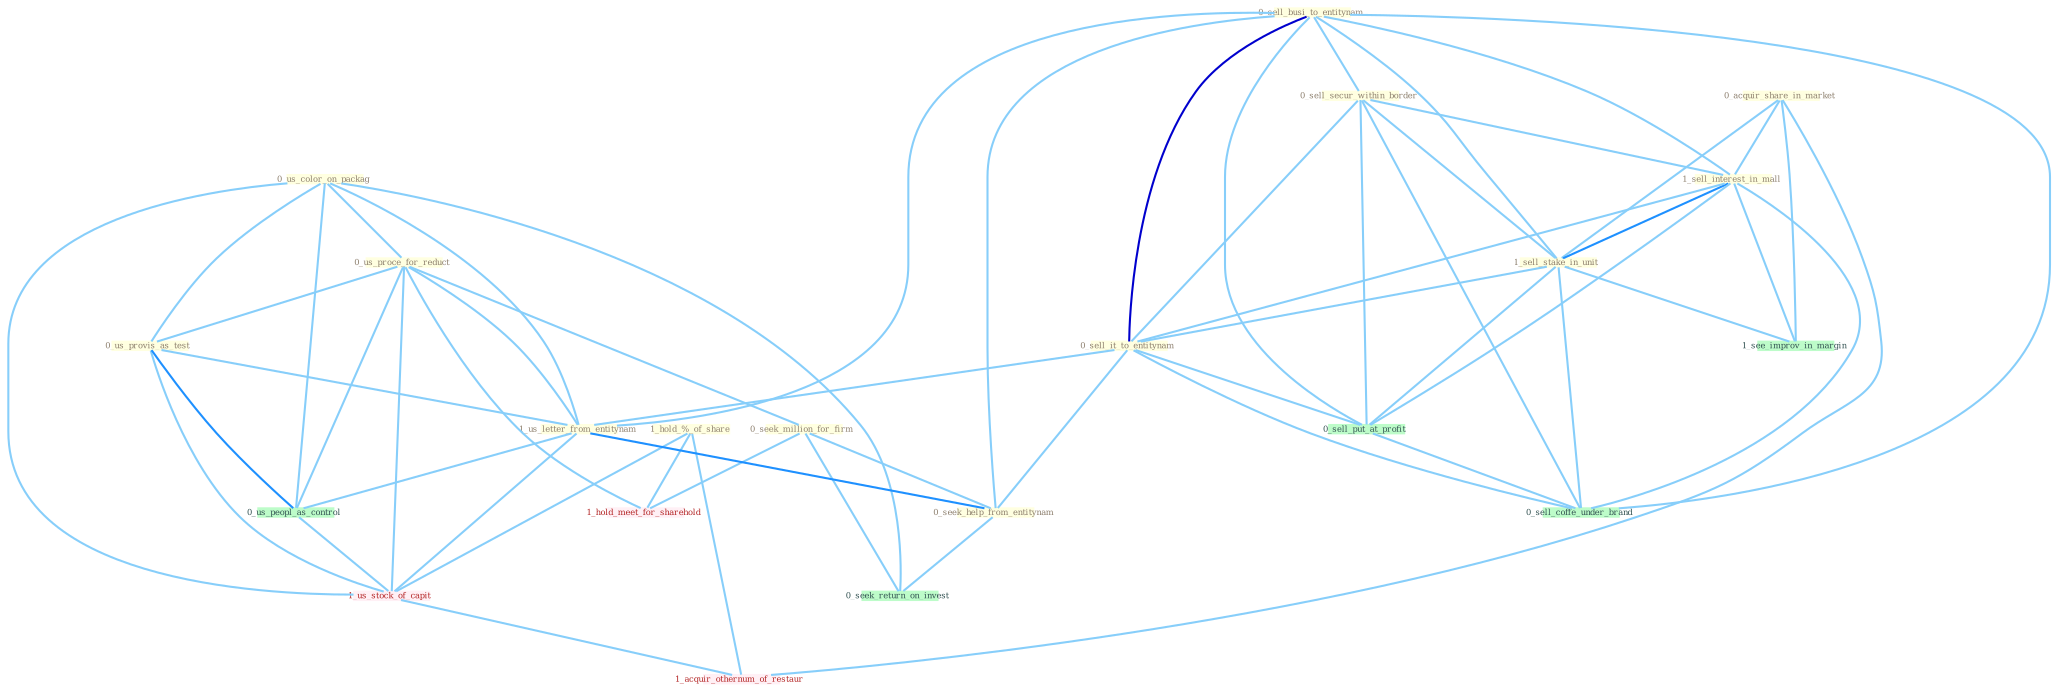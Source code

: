 Graph G{ 
    node
    [shape=polygon,style=filled,width=.5,height=.06,color="#BDFCC9",fixedsize=true,fontsize=4,
    fontcolor="#2f4f4f"];
    {node
    [color="#ffffe0", fontcolor="#8b7d6b"] "0_us_color_on_packag " "0_acquir_share_in_market " "0_us_proce_for_reduct " "0_us_provis_as_test " "1_hold_%_of_share " "0_sell_busi_to_entitynam " "0_sell_secur_within_border " "1_sell_interest_in_mall " "1_sell_stake_in_unit " "0_seek_million_for_firm " "0_sell_it_to_entitynam " "1_us_letter_from_entitynam " "0_seek_help_from_entitynam "}
{node [color="#fff0f5", fontcolor="#b22222"] "1_us_stock_of_capit " "1_hold_meet_for_sharehold " "1_acquir_othernum_of_restaur "}
edge [color="#B0E2FF"];

	"0_us_color_on_packag " -- "0_us_proce_for_reduct " [w="1", color="#87cefa" ];
	"0_us_color_on_packag " -- "0_us_provis_as_test " [w="1", color="#87cefa" ];
	"0_us_color_on_packag " -- "1_us_letter_from_entitynam " [w="1", color="#87cefa" ];
	"0_us_color_on_packag " -- "0_us_peopl_as_control " [w="1", color="#87cefa" ];
	"0_us_color_on_packag " -- "0_seek_return_on_invest " [w="1", color="#87cefa" ];
	"0_us_color_on_packag " -- "1_us_stock_of_capit " [w="1", color="#87cefa" ];
	"0_acquir_share_in_market " -- "1_sell_interest_in_mall " [w="1", color="#87cefa" ];
	"0_acquir_share_in_market " -- "1_sell_stake_in_unit " [w="1", color="#87cefa" ];
	"0_acquir_share_in_market " -- "1_see_improv_in_margin " [w="1", color="#87cefa" ];
	"0_acquir_share_in_market " -- "1_acquir_othernum_of_restaur " [w="1", color="#87cefa" ];
	"0_us_proce_for_reduct " -- "0_us_provis_as_test " [w="1", color="#87cefa" ];
	"0_us_proce_for_reduct " -- "0_seek_million_for_firm " [w="1", color="#87cefa" ];
	"0_us_proce_for_reduct " -- "1_us_letter_from_entitynam " [w="1", color="#87cefa" ];
	"0_us_proce_for_reduct " -- "0_us_peopl_as_control " [w="1", color="#87cefa" ];
	"0_us_proce_for_reduct " -- "1_us_stock_of_capit " [w="1", color="#87cefa" ];
	"0_us_proce_for_reduct " -- "1_hold_meet_for_sharehold " [w="1", color="#87cefa" ];
	"0_us_provis_as_test " -- "1_us_letter_from_entitynam " [w="1", color="#87cefa" ];
	"0_us_provis_as_test " -- "0_us_peopl_as_control " [w="2", color="#1e90ff" , len=0.8];
	"0_us_provis_as_test " -- "1_us_stock_of_capit " [w="1", color="#87cefa" ];
	"1_hold_%_of_share " -- "1_us_stock_of_capit " [w="1", color="#87cefa" ];
	"1_hold_%_of_share " -- "1_hold_meet_for_sharehold " [w="1", color="#87cefa" ];
	"1_hold_%_of_share " -- "1_acquir_othernum_of_restaur " [w="1", color="#87cefa" ];
	"0_sell_busi_to_entitynam " -- "0_sell_secur_within_border " [w="1", color="#87cefa" ];
	"0_sell_busi_to_entitynam " -- "1_sell_interest_in_mall " [w="1", color="#87cefa" ];
	"0_sell_busi_to_entitynam " -- "1_sell_stake_in_unit " [w="1", color="#87cefa" ];
	"0_sell_busi_to_entitynam " -- "0_sell_it_to_entitynam " [w="3", color="#0000cd" , len=0.6];
	"0_sell_busi_to_entitynam " -- "1_us_letter_from_entitynam " [w="1", color="#87cefa" ];
	"0_sell_busi_to_entitynam " -- "0_seek_help_from_entitynam " [w="1", color="#87cefa" ];
	"0_sell_busi_to_entitynam " -- "0_sell_put_at_profit " [w="1", color="#87cefa" ];
	"0_sell_busi_to_entitynam " -- "0_sell_coffe_under_brand " [w="1", color="#87cefa" ];
	"0_sell_secur_within_border " -- "1_sell_interest_in_mall " [w="1", color="#87cefa" ];
	"0_sell_secur_within_border " -- "1_sell_stake_in_unit " [w="1", color="#87cefa" ];
	"0_sell_secur_within_border " -- "0_sell_it_to_entitynam " [w="1", color="#87cefa" ];
	"0_sell_secur_within_border " -- "0_sell_put_at_profit " [w="1", color="#87cefa" ];
	"0_sell_secur_within_border " -- "0_sell_coffe_under_brand " [w="1", color="#87cefa" ];
	"1_sell_interest_in_mall " -- "1_sell_stake_in_unit " [w="2", color="#1e90ff" , len=0.8];
	"1_sell_interest_in_mall " -- "0_sell_it_to_entitynam " [w="1", color="#87cefa" ];
	"1_sell_interest_in_mall " -- "0_sell_put_at_profit " [w="1", color="#87cefa" ];
	"1_sell_interest_in_mall " -- "1_see_improv_in_margin " [w="1", color="#87cefa" ];
	"1_sell_interest_in_mall " -- "0_sell_coffe_under_brand " [w="1", color="#87cefa" ];
	"1_sell_stake_in_unit " -- "0_sell_it_to_entitynam " [w="1", color="#87cefa" ];
	"1_sell_stake_in_unit " -- "0_sell_put_at_profit " [w="1", color="#87cefa" ];
	"1_sell_stake_in_unit " -- "1_see_improv_in_margin " [w="1", color="#87cefa" ];
	"1_sell_stake_in_unit " -- "0_sell_coffe_under_brand " [w="1", color="#87cefa" ];
	"0_seek_million_for_firm " -- "0_seek_help_from_entitynam " [w="1", color="#87cefa" ];
	"0_seek_million_for_firm " -- "0_seek_return_on_invest " [w="1", color="#87cefa" ];
	"0_seek_million_for_firm " -- "1_hold_meet_for_sharehold " [w="1", color="#87cefa" ];
	"0_sell_it_to_entitynam " -- "1_us_letter_from_entitynam " [w="1", color="#87cefa" ];
	"0_sell_it_to_entitynam " -- "0_seek_help_from_entitynam " [w="1", color="#87cefa" ];
	"0_sell_it_to_entitynam " -- "0_sell_put_at_profit " [w="1", color="#87cefa" ];
	"0_sell_it_to_entitynam " -- "0_sell_coffe_under_brand " [w="1", color="#87cefa" ];
	"1_us_letter_from_entitynam " -- "0_seek_help_from_entitynam " [w="2", color="#1e90ff" , len=0.8];
	"1_us_letter_from_entitynam " -- "0_us_peopl_as_control " [w="1", color="#87cefa" ];
	"1_us_letter_from_entitynam " -- "1_us_stock_of_capit " [w="1", color="#87cefa" ];
	"0_seek_help_from_entitynam " -- "0_seek_return_on_invest " [w="1", color="#87cefa" ];
	"0_us_peopl_as_control " -- "1_us_stock_of_capit " [w="1", color="#87cefa" ];
	"0_sell_put_at_profit " -- "0_sell_coffe_under_brand " [w="1", color="#87cefa" ];
	"1_us_stock_of_capit " -- "1_acquir_othernum_of_restaur " [w="1", color="#87cefa" ];
}